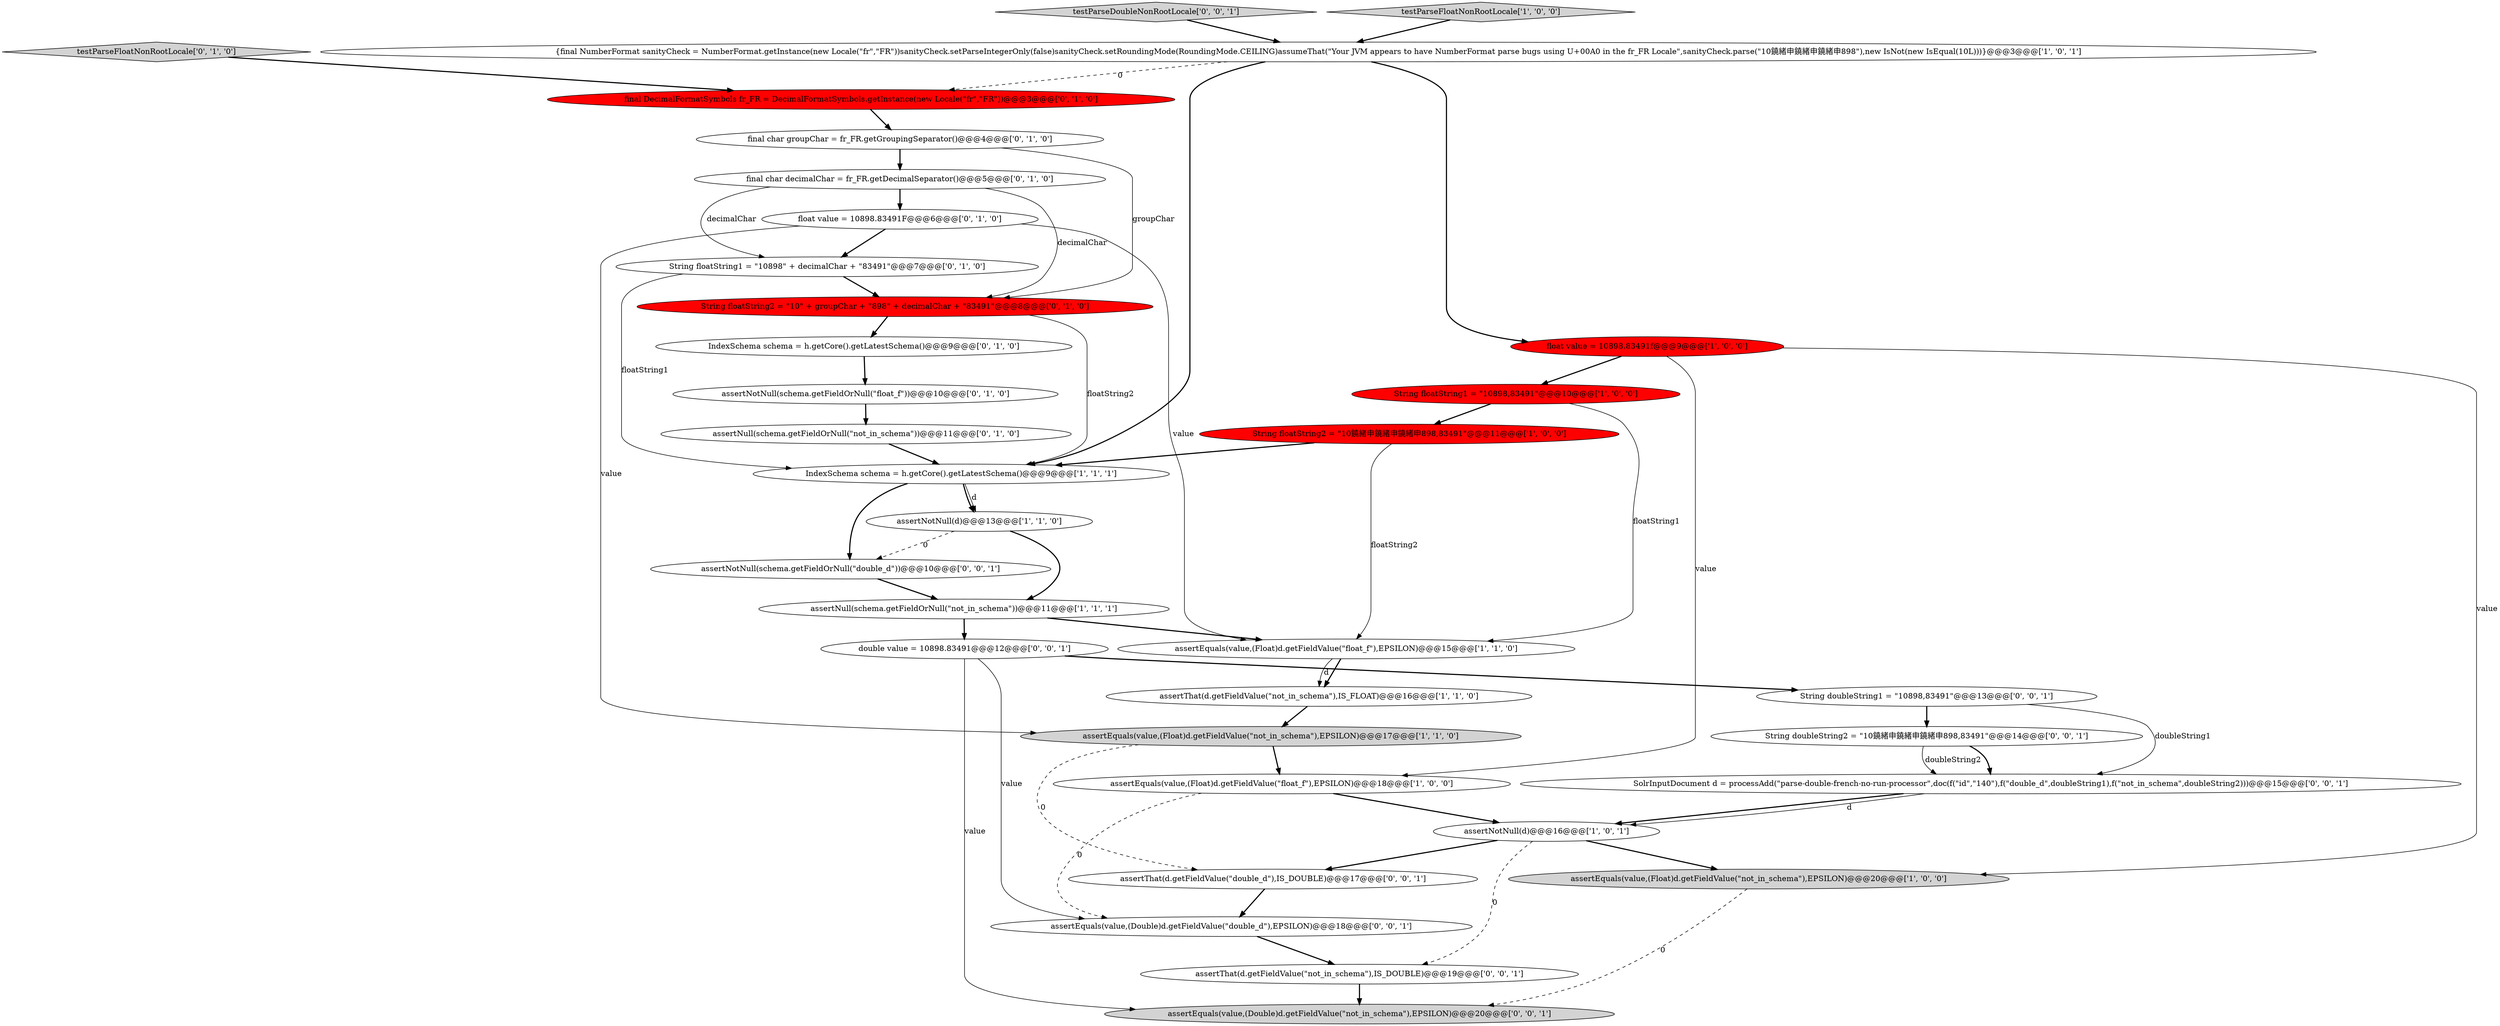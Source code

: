 digraph {
7 [style = filled, label = "assertEquals(value,(Float)d.getFieldValue(\"float_f\"),EPSILON)@@@15@@@['1', '1', '0']", fillcolor = white, shape = ellipse image = "AAA0AAABBB1BBB"];
29 [style = filled, label = "testParseDoubleNonRootLocale['0', '0', '1']", fillcolor = lightgray, shape = diamond image = "AAA0AAABBB3BBB"];
28 [style = filled, label = "assertEquals(value,(Double)d.getFieldValue(\"not_in_schema\"),EPSILON)@@@20@@@['0', '0', '1']", fillcolor = lightgray, shape = ellipse image = "AAA0AAABBB3BBB"];
0 [style = filled, label = "assertEquals(value,(Float)d.getFieldValue(\"not_in_schema\"),EPSILON)@@@17@@@['1', '1', '0']", fillcolor = lightgray, shape = ellipse image = "AAA0AAABBB1BBB"];
32 [style = filled, label = "assertNotNull(schema.getFieldOrNull(\"double_d\"))@@@10@@@['0', '0', '1']", fillcolor = white, shape = ellipse image = "AAA0AAABBB3BBB"];
2 [style = filled, label = "assertThat(d.getFieldValue(\"not_in_schema\"),IS_FLOAT)@@@16@@@['1', '1', '0']", fillcolor = white, shape = ellipse image = "AAA0AAABBB1BBB"];
23 [style = filled, label = "assertNotNull(schema.getFieldOrNull(\"float_f\"))@@@10@@@['0', '1', '0']", fillcolor = white, shape = ellipse image = "AAA0AAABBB2BBB"];
14 [style = filled, label = "final DecimalFormatSymbols fr_FR = DecimalFormatSymbols.getInstance(new Locale(\"fr\",\"FR\"))@@@3@@@['0', '1', '0']", fillcolor = red, shape = ellipse image = "AAA1AAABBB2BBB"];
20 [style = filled, label = "assertNull(schema.getFieldOrNull(\"not_in_schema\"))@@@11@@@['0', '1', '0']", fillcolor = white, shape = ellipse image = "AAA0AAABBB2BBB"];
11 [style = filled, label = "String floatString1 = \"10898,83491\"@@@10@@@['1', '0', '0']", fillcolor = red, shape = ellipse image = "AAA1AAABBB1BBB"];
15 [style = filled, label = "IndexSchema schema = h.getCore().getLatestSchema()@@@9@@@['0', '1', '0']", fillcolor = white, shape = ellipse image = "AAA0AAABBB2BBB"];
33 [style = filled, label = "double value = 10898.83491@@@12@@@['0', '0', '1']", fillcolor = white, shape = ellipse image = "AAA0AAABBB3BBB"];
31 [style = filled, label = "assertThat(d.getFieldValue(\"not_in_schema\"),IS_DOUBLE)@@@19@@@['0', '0', '1']", fillcolor = white, shape = ellipse image = "AAA0AAABBB3BBB"];
8 [style = filled, label = "assertNotNull(d)@@@13@@@['1', '1', '0']", fillcolor = white, shape = ellipse image = "AAA0AAABBB1BBB"];
25 [style = filled, label = "SolrInputDocument d = processAdd(\"parse-double-french-no-run-processor\",doc(f(\"id\",\"140\"),f(\"double_d\",doubleString1),f(\"not_in_schema\",doubleString2)))@@@15@@@['0', '0', '1']", fillcolor = white, shape = ellipse image = "AAA0AAABBB3BBB"];
16 [style = filled, label = "float value = 10898.83491F@@@6@@@['0', '1', '0']", fillcolor = white, shape = ellipse image = "AAA0AAABBB2BBB"];
30 [style = filled, label = "assertThat(d.getFieldValue(\"double_d\"),IS_DOUBLE)@@@17@@@['0', '0', '1']", fillcolor = white, shape = ellipse image = "AAA0AAABBB3BBB"];
9 [style = filled, label = "assertNull(schema.getFieldOrNull(\"not_in_schema\"))@@@11@@@['1', '1', '1']", fillcolor = white, shape = ellipse image = "AAA0AAABBB1BBB"];
13 [style = filled, label = "assertEquals(value,(Float)d.getFieldValue(\"float_f\"),EPSILON)@@@18@@@['1', '0', '0']", fillcolor = white, shape = ellipse image = "AAA0AAABBB1BBB"];
21 [style = filled, label = "final char decimalChar = fr_FR.getDecimalSeparator()@@@5@@@['0', '1', '0']", fillcolor = white, shape = ellipse image = "AAA0AAABBB2BBB"];
4 [style = filled, label = "assertEquals(value,(Float)d.getFieldValue(\"not_in_schema\"),EPSILON)@@@20@@@['1', '0', '0']", fillcolor = lightgray, shape = ellipse image = "AAA0AAABBB1BBB"];
26 [style = filled, label = "String doubleString2 = \"10鐃緒申鐃緒申鐃緒申898,83491\"@@@14@@@['0', '0', '1']", fillcolor = white, shape = ellipse image = "AAA0AAABBB3BBB"];
27 [style = filled, label = "assertEquals(value,(Double)d.getFieldValue(\"double_d\"),EPSILON)@@@18@@@['0', '0', '1']", fillcolor = white, shape = ellipse image = "AAA0AAABBB3BBB"];
19 [style = filled, label = "testParseFloatNonRootLocale['0', '1', '0']", fillcolor = lightgray, shape = diamond image = "AAA0AAABBB2BBB"];
17 [style = filled, label = "String floatString1 = \"10898\" + decimalChar + \"83491\"@@@7@@@['0', '1', '0']", fillcolor = white, shape = ellipse image = "AAA0AAABBB2BBB"];
18 [style = filled, label = "String floatString2 = \"10\" + groupChar + \"898\" + decimalChar + \"83491\"@@@8@@@['0', '1', '0']", fillcolor = red, shape = ellipse image = "AAA1AAABBB2BBB"];
1 [style = filled, label = "String floatString2 = \"10鐃緒申鐃緒申鐃緒申898,83491\"@@@11@@@['1', '0', '0']", fillcolor = red, shape = ellipse image = "AAA1AAABBB1BBB"];
24 [style = filled, label = "String doubleString1 = \"10898,83491\"@@@13@@@['0', '0', '1']", fillcolor = white, shape = ellipse image = "AAA0AAABBB3BBB"];
6 [style = filled, label = "float value = 10898.83491f@@@9@@@['1', '0', '0']", fillcolor = red, shape = ellipse image = "AAA1AAABBB1BBB"];
10 [style = filled, label = "{final NumberFormat sanityCheck = NumberFormat.getInstance(new Locale(\"fr\",\"FR\"))sanityCheck.setParseIntegerOnly(false)sanityCheck.setRoundingMode(RoundingMode.CEILING)assumeThat(\"Your JVM appears to have NumberFormat parse bugs using U+00A0 in the fr_FR Locale\",sanityCheck.parse(\"10鐃緒申鐃緒申鐃緒申898\"),new IsNot(new IsEqual(10L)))}@@@3@@@['1', '0', '1']", fillcolor = white, shape = ellipse image = "AAA0AAABBB1BBB"];
3 [style = filled, label = "assertNotNull(d)@@@16@@@['1', '0', '1']", fillcolor = white, shape = ellipse image = "AAA0AAABBB1BBB"];
12 [style = filled, label = "IndexSchema schema = h.getCore().getLatestSchema()@@@9@@@['1', '1', '1']", fillcolor = white, shape = ellipse image = "AAA0AAABBB1BBB"];
5 [style = filled, label = "testParseFloatNonRootLocale['1', '0', '0']", fillcolor = lightgray, shape = diamond image = "AAA0AAABBB1BBB"];
22 [style = filled, label = "final char groupChar = fr_FR.getGroupingSeparator()@@@4@@@['0', '1', '0']", fillcolor = white, shape = ellipse image = "AAA0AAABBB2BBB"];
5->10 [style = bold, label=""];
15->23 [style = bold, label=""];
23->20 [style = bold, label=""];
18->12 [style = solid, label="floatString2"];
0->13 [style = bold, label=""];
6->13 [style = solid, label="value"];
11->1 [style = bold, label=""];
9->33 [style = bold, label=""];
3->31 [style = dashed, label="0"];
22->18 [style = solid, label="groupChar"];
26->25 [style = bold, label=""];
24->25 [style = solid, label="doubleString1"];
25->3 [style = bold, label=""];
18->15 [style = bold, label=""];
14->22 [style = bold, label=""];
30->27 [style = bold, label=""];
22->21 [style = bold, label=""];
12->32 [style = bold, label=""];
8->32 [style = dashed, label="0"];
27->31 [style = bold, label=""];
25->3 [style = solid, label="d"];
21->17 [style = solid, label="decimalChar"];
16->17 [style = bold, label=""];
16->7 [style = solid, label="value"];
9->7 [style = bold, label=""];
3->4 [style = bold, label=""];
10->6 [style = bold, label=""];
12->8 [style = solid, label="d"];
4->28 [style = dashed, label="0"];
6->4 [style = solid, label="value"];
32->9 [style = bold, label=""];
24->26 [style = bold, label=""];
33->28 [style = solid, label="value"];
26->25 [style = solid, label="doubleString2"];
2->0 [style = bold, label=""];
19->14 [style = bold, label=""];
13->27 [style = dashed, label="0"];
13->3 [style = bold, label=""];
10->12 [style = bold, label=""];
12->8 [style = bold, label=""];
7->2 [style = bold, label=""];
33->24 [style = bold, label=""];
6->11 [style = bold, label=""];
11->7 [style = solid, label="floatString1"];
20->12 [style = bold, label=""];
0->30 [style = dashed, label="0"];
8->9 [style = bold, label=""];
1->12 [style = bold, label=""];
21->16 [style = bold, label=""];
1->7 [style = solid, label="floatString2"];
29->10 [style = bold, label=""];
21->18 [style = solid, label="decimalChar"];
16->0 [style = solid, label="value"];
31->28 [style = bold, label=""];
33->27 [style = solid, label="value"];
3->30 [style = bold, label=""];
7->2 [style = solid, label="d"];
10->14 [style = dashed, label="0"];
17->18 [style = bold, label=""];
17->12 [style = solid, label="floatString1"];
}

